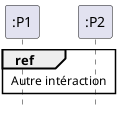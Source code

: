 @startuml
hide footbox
skinparam backgroundcolor transparent
participant ":P1" as P1
participant ":P2" as P2

ref over P1, P2: Autre intéraction

@enduml